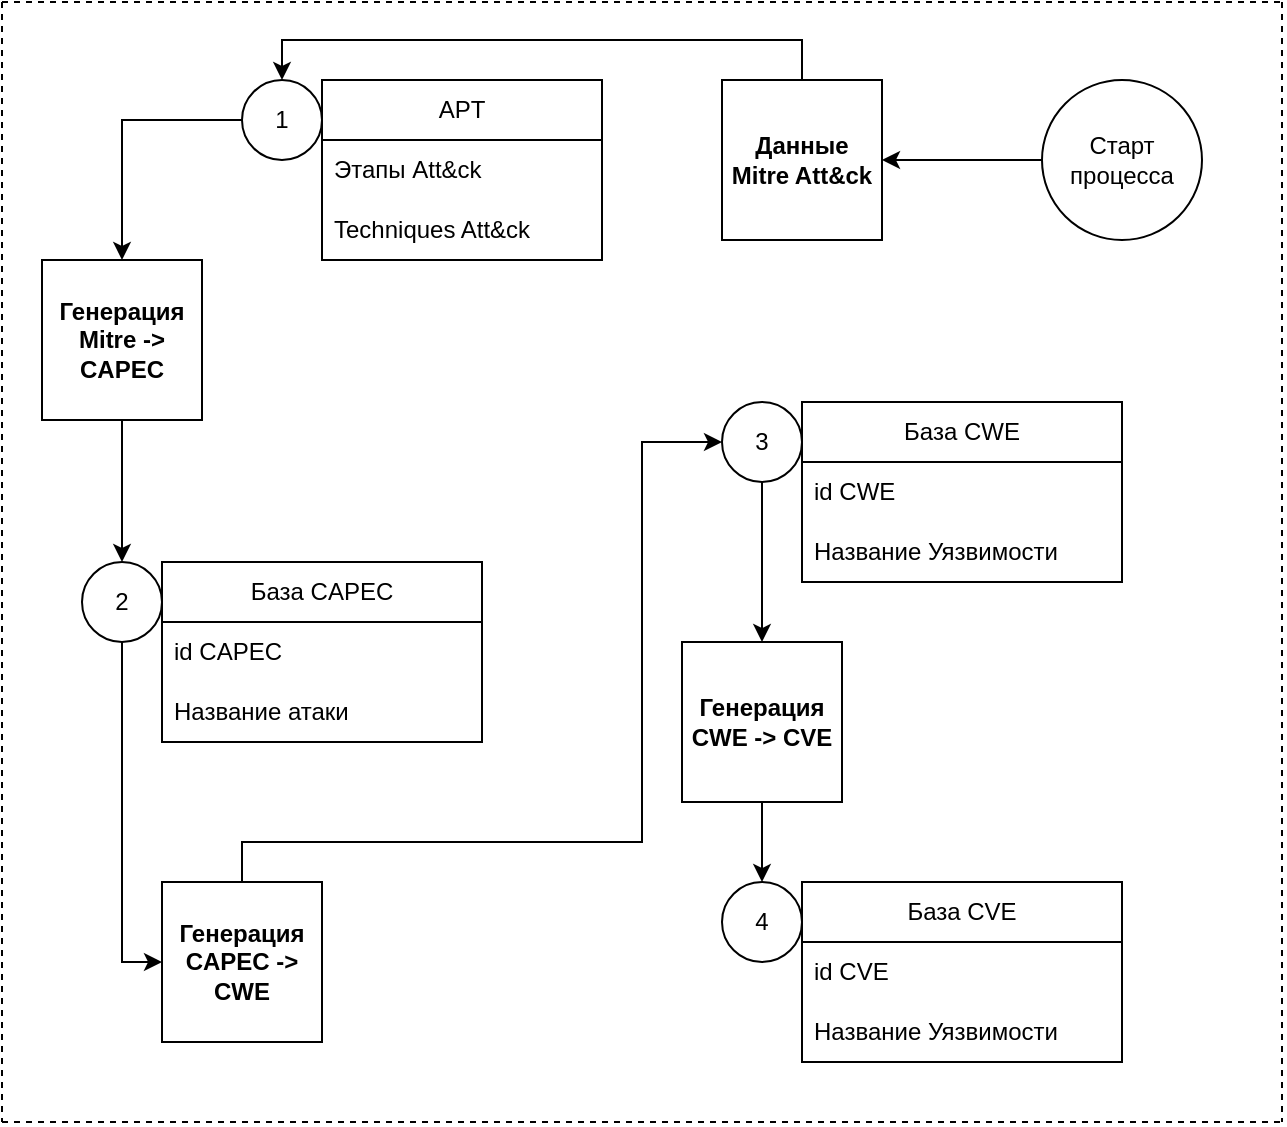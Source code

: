 <mxfile version="24.8.6">
  <diagram name="Страница — 1" id="UsRupxaXf-2IGA8MklZD">
    <mxGraphModel dx="1290" dy="567" grid="1" gridSize="10" guides="1" tooltips="1" connect="1" arrows="1" fold="1" page="1" pageScale="1" pageWidth="827" pageHeight="1169" math="0" shadow="0">
      <root>
        <mxCell id="0" />
        <mxCell id="1" parent="0" />
        <mxCell id="GjW1n7emCL-2tyJUXNoo-21" value="" style="endArrow=none;dashed=1;html=1;rounded=0;" parent="1" edge="1">
          <mxGeometry width="50" height="50" relative="1" as="geometry">
            <mxPoint x="40" y="160" as="sourcePoint" />
            <mxPoint x="680" y="160" as="targetPoint" />
          </mxGeometry>
        </mxCell>
        <mxCell id="GjW1n7emCL-2tyJUXNoo-22" value="" style="endArrow=none;dashed=1;html=1;rounded=0;" parent="1" edge="1">
          <mxGeometry width="50" height="50" relative="1" as="geometry">
            <mxPoint x="40" y="160" as="sourcePoint" />
            <mxPoint x="40" y="720" as="targetPoint" />
          </mxGeometry>
        </mxCell>
        <mxCell id="GjW1n7emCL-2tyJUXNoo-32" value="" style="endArrow=none;dashed=1;html=1;rounded=0;" parent="1" edge="1">
          <mxGeometry width="50" height="50" relative="1" as="geometry">
            <mxPoint x="40" y="720" as="sourcePoint" />
            <mxPoint x="680" y="720" as="targetPoint" />
          </mxGeometry>
        </mxCell>
        <mxCell id="GjW1n7emCL-2tyJUXNoo-70" value="База CAPEC" style="swimlane;fontStyle=0;childLayout=stackLayout;horizontal=1;startSize=30;horizontalStack=0;resizeParent=1;resizeParentMax=0;resizeLast=0;collapsible=1;marginBottom=0;whiteSpace=wrap;html=1;" parent="1" vertex="1">
          <mxGeometry x="120" y="440" width="160" height="90" as="geometry" />
        </mxCell>
        <mxCell id="GjW1n7emCL-2tyJUXNoo-71" value="id CAPEC" style="text;strokeColor=none;fillColor=none;align=left;verticalAlign=middle;spacingLeft=4;spacingRight=4;overflow=hidden;points=[[0,0.5],[1,0.5]];portConstraint=eastwest;rotatable=0;whiteSpace=wrap;html=1;" parent="GjW1n7emCL-2tyJUXNoo-70" vertex="1">
          <mxGeometry y="30" width="160" height="30" as="geometry" />
        </mxCell>
        <mxCell id="GjW1n7emCL-2tyJUXNoo-72" value="Название атаки" style="text;strokeColor=none;fillColor=none;align=left;verticalAlign=middle;spacingLeft=4;spacingRight=4;overflow=hidden;points=[[0,0.5],[1,0.5]];portConstraint=eastwest;rotatable=0;whiteSpace=wrap;html=1;" parent="GjW1n7emCL-2tyJUXNoo-70" vertex="1">
          <mxGeometry y="60" width="160" height="30" as="geometry" />
        </mxCell>
        <mxCell id="GjW1n7emCL-2tyJUXNoo-74" value="База CVE" style="swimlane;fontStyle=0;childLayout=stackLayout;horizontal=1;startSize=30;horizontalStack=0;resizeParent=1;resizeParentMax=0;resizeLast=0;collapsible=1;marginBottom=0;whiteSpace=wrap;html=1;" parent="1" vertex="1">
          <mxGeometry x="440" y="600" width="160" height="90" as="geometry" />
        </mxCell>
        <mxCell id="GjW1n7emCL-2tyJUXNoo-75" value="id CVE" style="text;strokeColor=none;fillColor=none;align=left;verticalAlign=middle;spacingLeft=4;spacingRight=4;overflow=hidden;points=[[0,0.5],[1,0.5]];portConstraint=eastwest;rotatable=0;whiteSpace=wrap;html=1;" parent="GjW1n7emCL-2tyJUXNoo-74" vertex="1">
          <mxGeometry y="30" width="160" height="30" as="geometry" />
        </mxCell>
        <mxCell id="GjW1n7emCL-2tyJUXNoo-76" value="Название Уязвимости" style="text;strokeColor=none;fillColor=none;align=left;verticalAlign=middle;spacingLeft=4;spacingRight=4;overflow=hidden;points=[[0,0.5],[1,0.5]];portConstraint=eastwest;rotatable=0;whiteSpace=wrap;html=1;" parent="GjW1n7emCL-2tyJUXNoo-74" vertex="1">
          <mxGeometry y="60" width="160" height="30" as="geometry" />
        </mxCell>
        <mxCell id="gBEGl-0QFHwVNTkuStco-1" value="APT" style="swimlane;fontStyle=0;childLayout=stackLayout;horizontal=1;startSize=30;horizontalStack=0;resizeParent=1;resizeParentMax=0;resizeLast=0;collapsible=1;marginBottom=0;whiteSpace=wrap;html=1;" parent="1" vertex="1">
          <mxGeometry x="200" y="199" width="140" height="90" as="geometry">
            <mxRectangle x="280" y="199" width="60" height="30" as="alternateBounds" />
          </mxGeometry>
        </mxCell>
        <mxCell id="gBEGl-0QFHwVNTkuStco-2" value="Этапы Att&amp;amp;ck" style="text;strokeColor=none;fillColor=none;align=left;verticalAlign=middle;spacingLeft=4;spacingRight=4;overflow=hidden;points=[[0,0.5],[1,0.5]];portConstraint=eastwest;rotatable=0;whiteSpace=wrap;html=1;" parent="gBEGl-0QFHwVNTkuStco-1" vertex="1">
          <mxGeometry y="30" width="140" height="30" as="geometry" />
        </mxCell>
        <mxCell id="gBEGl-0QFHwVNTkuStco-3" value="Techniques Att&amp;amp;ck" style="text;strokeColor=none;fillColor=none;align=left;verticalAlign=middle;spacingLeft=4;spacingRight=4;overflow=hidden;points=[[0,0.5],[1,0.5]];portConstraint=eastwest;rotatable=0;whiteSpace=wrap;html=1;" parent="gBEGl-0QFHwVNTkuStco-1" vertex="1">
          <mxGeometry y="60" width="140" height="30" as="geometry" />
        </mxCell>
        <mxCell id="vvvf97BOw-oylCeweIah-5" value="" style="edgeStyle=orthogonalEdgeStyle;rounded=0;orthogonalLoop=1;jettySize=auto;html=1;" edge="1" parent="1" source="hpdsBZrU96Ni8TXt3lEC-1" target="0_4bm2kjYmCRBm6VQgs9-7">
          <mxGeometry relative="1" as="geometry" />
        </mxCell>
        <mxCell id="hpdsBZrU96Ni8TXt3lEC-1" value="&lt;b&gt;Генерация Mitre -&amp;gt; CAPEC&lt;/b&gt;" style="whiteSpace=wrap;html=1;aspect=fixed;" parent="1" vertex="1">
          <mxGeometry x="60" y="289" width="80" height="80" as="geometry" />
        </mxCell>
        <mxCell id="4iuzFZT7lDPVw5lMU5u--1" value="" style="endArrow=none;dashed=1;html=1;rounded=0;" parent="1" edge="1">
          <mxGeometry width="50" height="50" relative="1" as="geometry">
            <mxPoint x="680" y="160" as="sourcePoint" />
            <mxPoint x="680" y="720" as="targetPoint" />
          </mxGeometry>
        </mxCell>
        <mxCell id="0_4bm2kjYmCRBm6VQgs9-3" style="edgeStyle=orthogonalEdgeStyle;rounded=0;orthogonalLoop=1;jettySize=auto;html=1;exitX=0;exitY=0.5;exitDx=0;exitDy=0;entryX=0.5;entryY=0;entryDx=0;entryDy=0;" parent="1" source="0_4bm2kjYmCRBm6VQgs9-2" target="hpdsBZrU96Ni8TXt3lEC-1" edge="1">
          <mxGeometry relative="1" as="geometry" />
        </mxCell>
        <mxCell id="0_4bm2kjYmCRBm6VQgs9-2" value="1" style="ellipse;whiteSpace=wrap;html=1;aspect=fixed;" parent="1" vertex="1">
          <mxGeometry x="160" y="199" width="40" height="40" as="geometry" />
        </mxCell>
        <mxCell id="0_4bm2kjYmCRBm6VQgs9-4" value="База CWE" style="swimlane;fontStyle=0;childLayout=stackLayout;horizontal=1;startSize=30;horizontalStack=0;resizeParent=1;resizeParentMax=0;resizeLast=0;collapsible=1;marginBottom=0;whiteSpace=wrap;html=1;" parent="1" vertex="1">
          <mxGeometry x="440" y="360" width="160" height="90" as="geometry" />
        </mxCell>
        <mxCell id="0_4bm2kjYmCRBm6VQgs9-5" value="id CWE" style="text;strokeColor=none;fillColor=none;align=left;verticalAlign=middle;spacingLeft=4;spacingRight=4;overflow=hidden;points=[[0,0.5],[1,0.5]];portConstraint=eastwest;rotatable=0;whiteSpace=wrap;html=1;" parent="0_4bm2kjYmCRBm6VQgs9-4" vertex="1">
          <mxGeometry y="30" width="160" height="30" as="geometry" />
        </mxCell>
        <mxCell id="0_4bm2kjYmCRBm6VQgs9-6" value="Название Уязвимости" style="text;strokeColor=none;fillColor=none;align=left;verticalAlign=middle;spacingLeft=4;spacingRight=4;overflow=hidden;points=[[0,0.5],[1,0.5]];portConstraint=eastwest;rotatable=0;whiteSpace=wrap;html=1;" parent="0_4bm2kjYmCRBm6VQgs9-4" vertex="1">
          <mxGeometry y="60" width="160" height="30" as="geometry" />
        </mxCell>
        <mxCell id="0_4bm2kjYmCRBm6VQgs9-12" style="edgeStyle=orthogonalEdgeStyle;rounded=0;orthogonalLoop=1;jettySize=auto;html=1;entryX=0;entryY=0.5;entryDx=0;entryDy=0;" parent="1" source="0_4bm2kjYmCRBm6VQgs9-7" target="0_4bm2kjYmCRBm6VQgs9-9" edge="1">
          <mxGeometry relative="1" as="geometry" />
        </mxCell>
        <mxCell id="0_4bm2kjYmCRBm6VQgs9-7" value="2" style="ellipse;whiteSpace=wrap;html=1;aspect=fixed;" parent="1" vertex="1">
          <mxGeometry x="80" y="440" width="40" height="40" as="geometry" />
        </mxCell>
        <mxCell id="0_4bm2kjYmCRBm6VQgs9-14" style="edgeStyle=orthogonalEdgeStyle;rounded=0;orthogonalLoop=1;jettySize=auto;html=1;entryX=0;entryY=0.5;entryDx=0;entryDy=0;" parent="1" source="0_4bm2kjYmCRBm6VQgs9-9" target="0_4bm2kjYmCRBm6VQgs9-13" edge="1">
          <mxGeometry relative="1" as="geometry">
            <Array as="points">
              <mxPoint x="160" y="580" />
              <mxPoint x="360" y="580" />
              <mxPoint x="360" y="380" />
            </Array>
          </mxGeometry>
        </mxCell>
        <mxCell id="0_4bm2kjYmCRBm6VQgs9-9" value="&lt;b&gt;Генерация CAPEC -&amp;gt; CWE&lt;/b&gt;" style="whiteSpace=wrap;html=1;aspect=fixed;" parent="1" vertex="1">
          <mxGeometry x="120" y="600" width="80" height="80" as="geometry" />
        </mxCell>
        <mxCell id="0_4bm2kjYmCRBm6VQgs9-18" value="" style="edgeStyle=orthogonalEdgeStyle;rounded=0;orthogonalLoop=1;jettySize=auto;html=1;" parent="1" source="0_4bm2kjYmCRBm6VQgs9-10" target="0_4bm2kjYmCRBm6VQgs9-15" edge="1">
          <mxGeometry relative="1" as="geometry" />
        </mxCell>
        <mxCell id="0_4bm2kjYmCRBm6VQgs9-10" value="&lt;b&gt;Генерация CWE -&amp;gt; CVE&lt;/b&gt;" style="whiteSpace=wrap;html=1;aspect=fixed;" parent="1" vertex="1">
          <mxGeometry x="380" y="480" width="80" height="80" as="geometry" />
        </mxCell>
        <mxCell id="0_4bm2kjYmCRBm6VQgs9-16" value="" style="edgeStyle=orthogonalEdgeStyle;rounded=0;orthogonalLoop=1;jettySize=auto;html=1;" parent="1" source="0_4bm2kjYmCRBm6VQgs9-13" target="0_4bm2kjYmCRBm6VQgs9-10" edge="1">
          <mxGeometry relative="1" as="geometry" />
        </mxCell>
        <mxCell id="0_4bm2kjYmCRBm6VQgs9-13" value="3" style="ellipse;whiteSpace=wrap;html=1;aspect=fixed;" parent="1" vertex="1">
          <mxGeometry x="400" y="360" width="40" height="40" as="geometry" />
        </mxCell>
        <mxCell id="0_4bm2kjYmCRBm6VQgs9-15" value="4" style="ellipse;whiteSpace=wrap;html=1;aspect=fixed;" parent="1" vertex="1">
          <mxGeometry x="400" y="600" width="40" height="40" as="geometry" />
        </mxCell>
        <mxCell id="vvvf97BOw-oylCeweIah-6" style="edgeStyle=orthogonalEdgeStyle;rounded=0;orthogonalLoop=1;jettySize=auto;html=1;exitX=0.5;exitY=0;exitDx=0;exitDy=0;entryX=0.5;entryY=0;entryDx=0;entryDy=0;" edge="1" parent="1" source="vvvf97BOw-oylCeweIah-1" target="0_4bm2kjYmCRBm6VQgs9-2">
          <mxGeometry relative="1" as="geometry" />
        </mxCell>
        <mxCell id="vvvf97BOw-oylCeweIah-1" value="&lt;b&gt;Данные Mitre Att&amp;amp;ck&lt;/b&gt;" style="whiteSpace=wrap;html=1;aspect=fixed;" vertex="1" parent="1">
          <mxGeometry x="400" y="199" width="80" height="80" as="geometry" />
        </mxCell>
        <mxCell id="vvvf97BOw-oylCeweIah-4" value="" style="edgeStyle=orthogonalEdgeStyle;rounded=0;orthogonalLoop=1;jettySize=auto;html=1;" edge="1" parent="1" source="vvvf97BOw-oylCeweIah-3" target="vvvf97BOw-oylCeweIah-1">
          <mxGeometry relative="1" as="geometry" />
        </mxCell>
        <mxCell id="vvvf97BOw-oylCeweIah-3" value="Старт&lt;div&gt;процесса&lt;/div&gt;" style="ellipse;whiteSpace=wrap;html=1;aspect=fixed;" vertex="1" parent="1">
          <mxGeometry x="560" y="199" width="80" height="80" as="geometry" />
        </mxCell>
      </root>
    </mxGraphModel>
  </diagram>
</mxfile>
